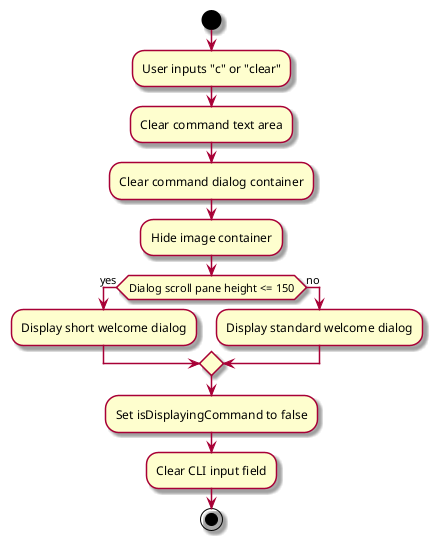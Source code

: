 @startuml
skin rose
skinparam ArrowFontStyle plain

start
:User inputs "c" or "clear";

:Clear command text area;
:Clear command dialog container;
:Hide image container;
if (Dialog scroll pane height <= 150) then (yes)
  :Display short welcome dialog;
else (no)
  :Display standard welcome dialog;
endif

:Set isDisplayingCommand to false;
:Clear CLI input field;

stop
@enduml

